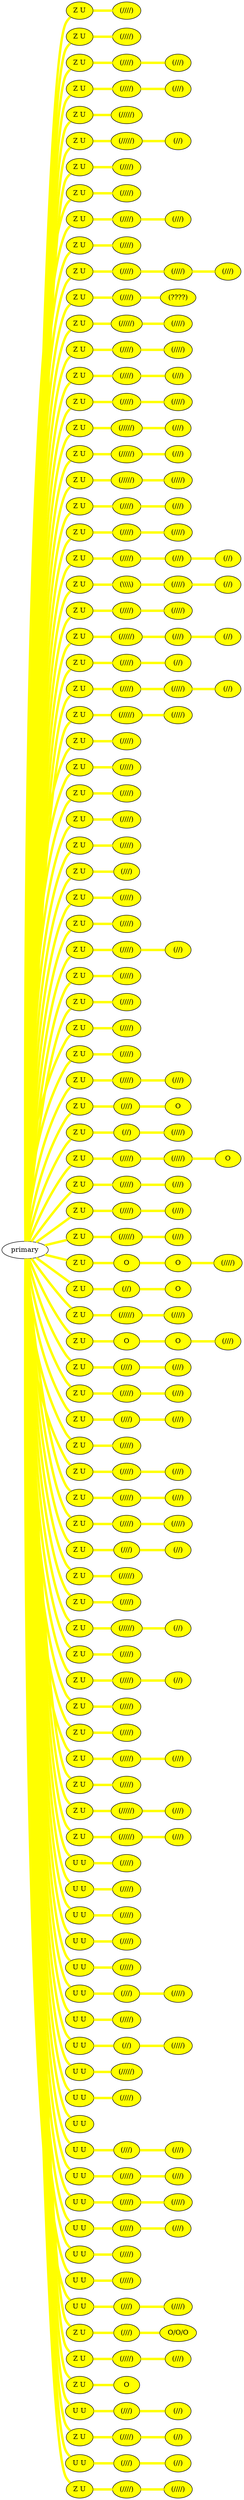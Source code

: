 graph {
 graph [rankdir=LR]
"primary" -- "1" [penwidth=5,color=yellow]
"1" [label="Z U", style=filled, fillcolor=yellow]
"1" -- "1:0" [penwidth=5,color=yellow]
"1:0" [label="(////)", style=filled, fillcolor=yellow]
"primary" -- "2" [penwidth=5,color=yellow]
"2" [label="Z U", style=filled, fillcolor=yellow]
"2" -- "2:0" [penwidth=5,color=yellow]
"2:0" [label="(////)", style=filled, fillcolor=yellow]
"primary" -- "3" [penwidth=5,color=yellow]
"3" [label="Z U", style=filled, fillcolor=yellow]
"3" -- "3:0" [penwidth=5,color=yellow]
"3:0" [label="(////)", style=filled, fillcolor=yellow]
"3:0" -- "3:1" [penwidth=5,color=yellow]
"3:1" [label="(///)", style=filled, fillcolor=yellow]
"primary" -- "4" [penwidth=5,color=yellow]
"4" [label="Z U", style=filled, fillcolor=yellow]
"4" -- "4:0" [penwidth=5,color=yellow]
"4:0" [label="(////)", style=filled, fillcolor=yellow]
"4:0" -- "4:1" [penwidth=5,color=yellow]
"4:1" [label="(///)", style=filled, fillcolor=yellow]
"primary" -- "5" [penwidth=5,color=yellow]
"5" [label="Z U", style=filled, fillcolor=yellow]
"5" -- "5:0" [penwidth=5,color=yellow]
"5:0" [label="(/////)", style=filled, fillcolor=yellow]
"primary" -- "6" [penwidth=5,color=yellow]
"6" [label="Z U", style=filled, fillcolor=yellow]
"6" -- "6:0" [penwidth=5,color=yellow]
"6:0" [label="(/////)", style=filled, fillcolor=yellow]
"6:0" -- "6:1" [penwidth=5,color=yellow]
"6:1" [label="(//)", style=filled, fillcolor=yellow]
"primary" -- "7" [penwidth=5,color=yellow]
"7" [label="Z U", style=filled, fillcolor=yellow]
"7" -- "7:0" [penwidth=5,color=yellow]
"7:0" [label="(////)", style=filled, fillcolor=yellow]
"primary" -- "8" [penwidth=5,color=yellow]
"8" [label="Z U", style=filled, fillcolor=yellow]
"8" -- "8:0" [penwidth=5,color=yellow]
"8:0" [label="(////)", style=filled, fillcolor=yellow]
"primary" -- "9" [penwidth=5,color=yellow]
"9" [label="Z U", style=filled, fillcolor=yellow]
"9" -- "9:0" [penwidth=5,color=yellow]
"9:0" [label="(////)", style=filled, fillcolor=yellow]
"9:0" -- "9:1" [penwidth=5,color=yellow]
"9:1" [label="(///)", style=filled, fillcolor=yellow]
"primary" -- "10" [penwidth=5,color=yellow]
"10" [label="Z U", style=filled, fillcolor=yellow]
"10" -- "10:0" [penwidth=5,color=yellow]
"10:0" [label="(////)", style=filled, fillcolor=yellow]
"primary" -- "11" [penwidth=5,color=yellow]
"11" [label="Z U", style=filled, fillcolor=yellow]
"11" -- "11:0" [penwidth=5,color=yellow]
"11:0" [label="(////)", style=filled, fillcolor=yellow]
"11:0" -- "11:1" [penwidth=5,color=yellow]
"11:1" [label="(////)", style=filled, fillcolor=yellow]
"11:1" -- "11:2" [penwidth=5,color=yellow]
"11:2" [label="(///)", style=filled, fillcolor=yellow]
"primary" -- "12" [penwidth=5,color=yellow]
"12" [label="Z U", style=filled, fillcolor=yellow]
"12" -- "12:0" [penwidth=5,color=yellow]
"12:0" [label="(////)", style=filled, fillcolor=yellow]
"12:0" -- "12:1" [penwidth=5,color=yellow]
"12:1" [label="(????)", style=filled, fillcolor=yellow]
"primary" -- "13" [penwidth=5,color=yellow]
"13" [label="Z U", style=filled, fillcolor=yellow]
"13" -- "13:0" [penwidth=5,color=yellow]
"13:0" [label="(/////)", style=filled, fillcolor=yellow]
"13:0" -- "13:1" [penwidth=5,color=yellow]
"13:1" [label="(////)", style=filled, fillcolor=yellow]
"primary" -- "14" [penwidth=5,color=yellow]
"14" [label="Z U", style=filled, fillcolor=yellow]
"14" -- "14:0" [penwidth=5,color=yellow]
"14:0" [label="(////)", style=filled, fillcolor=yellow]
"14:0" -- "14:1" [penwidth=5,color=yellow]
"14:1" [label="(////)", style=filled, fillcolor=yellow]
"primary" -- "15" [penwidth=5,color=yellow]
"15" [label="Z U", style=filled, fillcolor=yellow]
"15" -- "15:0" [penwidth=5,color=yellow]
"15:0" [label="(////)", style=filled, fillcolor=yellow]
"15:0" -- "15:1" [penwidth=5,color=yellow]
"15:1" [label="(///)", style=filled, fillcolor=yellow]
"primary" -- "16" [penwidth=5,color=yellow]
"16" [label="Z U", style=filled, fillcolor=yellow]
"16" -- "16:0" [penwidth=5,color=yellow]
"16:0" [label="(////)", style=filled, fillcolor=yellow]
"16:0" -- "16:1" [penwidth=5,color=yellow]
"16:1" [label="(////)", style=filled, fillcolor=yellow]
"primary" -- "17" [penwidth=5,color=yellow]
"17" [label="Z U", style=filled, fillcolor=yellow]
"17" -- "17:0" [penwidth=5,color=yellow]
"17:0" [label="(/////)", style=filled, fillcolor=yellow]
"17:0" -- "17:1" [penwidth=5,color=yellow]
"17:1" [label="(///)", style=filled, fillcolor=yellow]
"primary" -- "18" [penwidth=5,color=yellow]
"18" [label="Z U", style=filled, fillcolor=yellow]
"18" -- "18:0" [penwidth=5,color=yellow]
"18:0" [label="(/////)", style=filled, fillcolor=yellow]
"18:0" -- "18:1" [penwidth=5,color=yellow]
"18:1" [label="(///)", style=filled, fillcolor=yellow]
"primary" -- "19" [penwidth=5,color=yellow]
"19" [label="Z U", style=filled, fillcolor=yellow]
"19" -- "19:0" [penwidth=5,color=yellow]
"19:0" [label="(/////)", style=filled, fillcolor=yellow]
"19:0" -- "19:1" [penwidth=5,color=yellow]
"19:1" [label="(////)", style=filled, fillcolor=yellow]
"primary" -- "20" [penwidth=5,color=yellow]
"20" [label="Z U", style=filled, fillcolor=yellow]
"20" -- "20:0" [penwidth=5,color=yellow]
"20:0" [label="(////)", style=filled, fillcolor=yellow]
"20:0" -- "20:1" [penwidth=5,color=yellow]
"20:1" [label="(///)", style=filled, fillcolor=yellow]
"primary" -- "21" [penwidth=5,color=yellow]
"21" [label="Z U", style=filled, fillcolor=yellow]
"21" -- "21:0" [penwidth=5,color=yellow]
"21:0" [label="(////)", style=filled, fillcolor=yellow]
"21:0" -- "21:1" [penwidth=5,color=yellow]
"21:1" [label="(////)", style=filled, fillcolor=yellow]
"primary" -- "22" [penwidth=5,color=yellow]
"22" [label="Z U", style=filled, fillcolor=yellow]
"22" -- "22:0" [penwidth=5,color=yellow]
"22:0" [label="(////)", style=filled, fillcolor=yellow]
"22:0" -- "22:1" [penwidth=5,color=yellow]
"22:1" [label="(///)", style=filled, fillcolor=yellow]
"22:1" -- "22:2" [penwidth=5,color=yellow]
"22:2" [label="(//)", style=filled, fillcolor=yellow]
"primary" -- "23" [penwidth=5,color=yellow]
"23" [label="Z U", style=filled, fillcolor=yellow]
"23" -- "23:0" [penwidth=5,color=yellow]
"23:0" [label="(\\\\\\\\)", style=filled, fillcolor=yellow]
"23:0" -- "23:1" [penwidth=5,color=yellow]
"23:1" [label="(////)", style=filled, fillcolor=yellow]
"23:1" -- "23:2" [penwidth=5,color=yellow]
"23:2" [label="(//)", style=filled, fillcolor=yellow]
"primary" -- "24" [penwidth=5,color=yellow]
"24" [label="Z U", style=filled, fillcolor=yellow]
"24" -- "24:0" [penwidth=5,color=yellow]
"24:0" [label="(////)", style=filled, fillcolor=yellow]
"24:0" -- "24:1" [penwidth=5,color=yellow]
"24:1" [label="(////)", style=filled, fillcolor=yellow]
"primary" -- "25" [penwidth=5,color=yellow]
"25" [label="Z U", style=filled, fillcolor=yellow]
"25" -- "25:0" [penwidth=5,color=yellow]
"25:0" [label="(/////)", style=filled, fillcolor=yellow]
"25:0" -- "25:1" [penwidth=5,color=yellow]
"25:1" [label="(///)", style=filled, fillcolor=yellow]
"25:1" -- "25:2" [penwidth=5,color=yellow]
"25:2" [label="(//)", style=filled, fillcolor=yellow]
"primary" -- "26" [penwidth=5,color=yellow]
"26" [label="Z U", style=filled, fillcolor=yellow]
"26" -- "26:0" [penwidth=5,color=yellow]
"26:0" [label="(////)", style=filled, fillcolor=yellow]
"26:0" -- "26:1" [penwidth=5,color=yellow]
"26:1" [label="(//)", style=filled, fillcolor=yellow]
"primary" -- "27" [penwidth=5,color=yellow]
"27" [label="Z U", style=filled, fillcolor=yellow]
"27" -- "27:0" [penwidth=5,color=yellow]
"27:0" [label="(////)", style=filled, fillcolor=yellow]
"27:0" -- "27:1" [penwidth=5,color=yellow]
"27:1" [label="(////)", style=filled, fillcolor=yellow]
"27:1" -- "27:2" [penwidth=5,color=yellow]
"27:2" [label="(//)", style=filled, fillcolor=yellow]
"primary" -- "28" [penwidth=5,color=yellow]
"28" [label="Z U", style=filled, fillcolor=yellow]
"28" -- "28:0" [penwidth=5,color=yellow]
"28:0" [label="(/////)", style=filled, fillcolor=yellow]
"28:0" -- "28:1" [penwidth=5,color=yellow]
"28:1" [label="(////)", style=filled, fillcolor=yellow]
"primary" -- "29" [penwidth=5,color=yellow]
"29" [label="Z U", style=filled, fillcolor=yellow]
"29" -- "29:0" [penwidth=5,color=yellow]
"29:0" [label="(////)", style=filled, fillcolor=yellow]
"primary" -- "30" [penwidth=5,color=yellow]
"30" [label="Z U", style=filled, fillcolor=yellow]
"30" -- "30:0" [penwidth=5,color=yellow]
"30:0" [label="(////)", style=filled, fillcolor=yellow]
"primary" -- "31" [penwidth=5,color=yellow]
"31" [label="Z U", style=filled, fillcolor=yellow]
"31" -- "31:0" [penwidth=5,color=yellow]
"31:0" [label="(////)", style=filled, fillcolor=yellow]
"primary" -- "32" [penwidth=5,color=yellow]
"32" [label="Z U", style=filled, fillcolor=yellow]
"32" -- "32:0" [penwidth=5,color=yellow]
"32:0" [label="(////)", style=filled, fillcolor=yellow]
"primary" -- "33" [penwidth=5,color=yellow]
"33" [label="Z U", style=filled, fillcolor=yellow]
"33" -- "33:0" [penwidth=5,color=yellow]
"33:0" [label="(////)", style=filled, fillcolor=yellow]
"primary" -- "34" [penwidth=5,color=yellow]
"34" [label="Z U", style=filled, fillcolor=yellow]
"34" -- "34:0" [penwidth=5,color=yellow]
"34:0" [label="(///)", style=filled, fillcolor=yellow]
"primary" -- "35" [penwidth=5,color=yellow]
"35" [label="Z U", style=filled, fillcolor=yellow]
"35" -- "35:0" [penwidth=5,color=yellow]
"35:0" [label="(////)", style=filled, fillcolor=yellow]
"primary" -- "36" [penwidth=5,color=yellow]
"36" [label="Z U", style=filled, fillcolor=yellow]
"36" -- "36:0" [penwidth=5,color=yellow]
"36:0" [label="(////)", style=filled, fillcolor=yellow]
"primary" -- "37" [penwidth=5,color=yellow]
"37" [label="Z U", style=filled, fillcolor=yellow]
"37" -- "37:0" [penwidth=5,color=yellow]
"37:0" [label="(////)", style=filled, fillcolor=yellow]
"37:0" -- "37:1" [penwidth=5,color=yellow]
"37:1" [label="(//)", style=filled, fillcolor=yellow]
"primary" -- "38" [penwidth=5,color=yellow]
"38" [label="Z U", style=filled, fillcolor=yellow]
"38" -- "38:0" [penwidth=5,color=yellow]
"38:0" [label="(////)", style=filled, fillcolor=yellow]
"primary" -- "39" [penwidth=5,color=yellow]
"39" [label="Z U", style=filled, fillcolor=yellow]
"39" -- "39:0" [penwidth=5,color=yellow]
"39:0" [label="(////)", style=filled, fillcolor=yellow]
"primary" -- "40" [penwidth=5,color=yellow]
"40" [label="Z U", style=filled, fillcolor=yellow]
"40" -- "40:0" [penwidth=5,color=yellow]
"40:0" [label="(////)", style=filled, fillcolor=yellow]
"primary" -- "41" [penwidth=5,color=yellow]
"41" [label="Z U", style=filled, fillcolor=yellow]
"41" -- "41:0" [penwidth=5,color=yellow]
"41:0" [label="(////)", style=filled, fillcolor=yellow]
"primary" -- "42" [penwidth=5,color=yellow]
"42" [label="Z U", style=filled, fillcolor=yellow]
"42" -- "42:0" [penwidth=5,color=yellow]
"42:0" [label="(////)", style=filled, fillcolor=yellow]
"42:0" -- "42:1" [penwidth=5,color=yellow]
"42:1" [label="(///)", style=filled, fillcolor=yellow]
"primary" -- "43" [penwidth=5,color=yellow]
"43" [label="Z U", style=filled, fillcolor=yellow]
"43" -- "43:0" [penwidth=5,color=yellow]
"43:0" [label="(///)", style=filled, fillcolor=yellow]
"43:0" -- "43:1" [penwidth=5,color=yellow]
"43:1" [label="O", style=filled, fillcolor=yellow]
"primary" -- "44" [penwidth=5,color=yellow]
"44" [label="Z U", style=filled, fillcolor=yellow]
"44" -- "44:0" [penwidth=5,color=yellow]
"44:0" [label="(//)", style=filled, fillcolor=yellow]
"44:0" -- "44:1" [penwidth=5,color=yellow]
"44:1" [label="(////)", style=filled, fillcolor=yellow]
"primary" -- "45" [penwidth=5,color=yellow]
"45" [label="Z U", style=filled, fillcolor=yellow]
"45" -- "45:0" [penwidth=5,color=yellow]
"45:0" [label="(////)", style=filled, fillcolor=yellow]
"45:0" -- "45:1" [penwidth=5,color=yellow]
"45:1" [label="(////)", style=filled, fillcolor=yellow]
"45:1" -- "45:2" [penwidth=5,color=yellow]
"45:2" [label="O", style=filled, fillcolor=yellow]
"primary" -- "46" [penwidth=5,color=yellow]
"46" [label="Z U", style=filled, fillcolor=yellow]
"46" -- "46:0" [penwidth=5,color=yellow]
"46:0" [label="(////)", style=filled, fillcolor=yellow]
"46:0" -- "46:1" [penwidth=5,color=yellow]
"46:1" [label="(///)", style=filled, fillcolor=yellow]
"primary" -- "47" [penwidth=5,color=yellow]
"47" [label="Z U", style=filled, fillcolor=yellow]
"47" -- "47:0" [penwidth=5,color=yellow]
"47:0" [label="(////)", style=filled, fillcolor=yellow]
"47:0" -- "47:1" [penwidth=5,color=yellow]
"47:1" [label="(///)", style=filled, fillcolor=yellow]
"primary" -- "48" [penwidth=5,color=yellow]
"48" [label="Z U", style=filled, fillcolor=yellow]
"48" -- "48:0" [penwidth=5,color=yellow]
"48:0" [label="(/////)", style=filled, fillcolor=yellow]
"48:0" -- "48:1" [penwidth=5,color=yellow]
"48:1" [label="(///)", style=filled, fillcolor=yellow]
"primary" -- "49" [penwidth=5,color=yellow]
"49" [label="Z U", style=filled, fillcolor=yellow]
"49" -- "49:0" [penwidth=5,color=yellow]
"49:0" [label="O", style=filled, fillcolor=yellow]
"49:0" -- "49:1" [penwidth=5,color=yellow]
"49:1" [label="O", style=filled, fillcolor=yellow]
"49:1" -- "49:2" [penwidth=5,color=yellow]
"49:2" [label="(////)", style=filled, fillcolor=yellow]
"primary" -- "50" [penwidth=5,color=yellow]
"50" [label="Z U", style=filled, fillcolor=yellow]
"50" -- "50:0" [penwidth=5,color=yellow]
"50:0" [label="(//)", style=filled, fillcolor=yellow]
"50:0" -- "50:1" [penwidth=5,color=yellow]
"50:1" [label="O", style=filled, fillcolor=yellow]
"primary" -- "51" [penwidth=5,color=yellow]
"51" [label="Z U", style=filled, fillcolor=yellow]
"51" -- "51:0" [penwidth=5,color=yellow]
"51:0" [label="(/////)", style=filled, fillcolor=yellow]
"51:0" -- "51:1" [penwidth=5,color=yellow]
"51:1" [label="(////)", style=filled, fillcolor=yellow]
"primary" -- "52" [penwidth=5,color=yellow]
"52" [label="Z U", style=filled, fillcolor=yellow]
"52" -- "52:0" [penwidth=5,color=yellow]
"52:0" [label="O", style=filled, fillcolor=yellow]
"52:0" -- "52:1" [penwidth=5,color=yellow]
"52:1" [label="O", style=filled, fillcolor=yellow]
"52:1" -- "52:2" [penwidth=5,color=yellow]
"52:2" [label="(///)", style=filled, fillcolor=yellow]
"primary" -- "53" [penwidth=5,color=yellow]
"53" [label="Z U", style=filled, fillcolor=yellow]
"53" -- "53:0" [penwidth=5,color=yellow]
"53:0" [label="(///)", style=filled, fillcolor=yellow]
"53:0" -- "53:1" [penwidth=5,color=yellow]
"53:1" [label="(///)", style=filled, fillcolor=yellow]
"primary" -- "54" [penwidth=5,color=yellow]
"54" [label="Z U", style=filled, fillcolor=yellow]
"54" -- "54:0" [penwidth=5,color=yellow]
"54:0" [label="(////)", style=filled, fillcolor=yellow]
"54:0" -- "54:1" [penwidth=5,color=yellow]
"54:1" [label="(///)", style=filled, fillcolor=yellow]
"primary" -- "55" [penwidth=5,color=yellow]
"55" [label="Z U", style=filled, fillcolor=yellow]
"55" -- "55:0" [penwidth=5,color=yellow]
"55:0" [label="(///)", style=filled, fillcolor=yellow]
"55:0" -- "55:1" [penwidth=5,color=yellow]
"55:1" [label="(///)", style=filled, fillcolor=yellow]
"primary" -- "56" [penwidth=5,color=yellow]
"56" [label="Z U", style=filled, fillcolor=yellow]
"56" -- "56:0" [penwidth=5,color=yellow]
"56:0" [label="(////)", style=filled, fillcolor=yellow]
"primary" -- "57" [penwidth=5,color=yellow]
"57" [label="Z U", style=filled, fillcolor=yellow]
"57" -- "57:0" [penwidth=5,color=yellow]
"57:0" [label="(////)", style=filled, fillcolor=yellow]
"57:0" -- "57:1" [penwidth=5,color=yellow]
"57:1" [label="(///)", style=filled, fillcolor=yellow]
"primary" -- "58" [penwidth=5,color=yellow]
"58" [label="Z U", style=filled, fillcolor=yellow]
"58" -- "58:0" [penwidth=5,color=yellow]
"58:0" [label="(////)", style=filled, fillcolor=yellow]
"58:0" -- "58:1" [penwidth=5,color=yellow]
"58:1" [label="(///)", style=filled, fillcolor=yellow]
"primary" -- "59" [penwidth=5,color=yellow]
"59" [label="Z U", style=filled, fillcolor=yellow]
"59" -- "59:0" [penwidth=5,color=yellow]
"59:0" [label="(////)", style=filled, fillcolor=yellow]
"59:0" -- "59:1" [penwidth=5,color=yellow]
"59:1" [label="(////)", style=filled, fillcolor=yellow]
"primary" -- "60" [penwidth=5,color=yellow]
"60" [label="Z U", style=filled, fillcolor=yellow]
"60" -- "60:0" [penwidth=5,color=yellow]
"60:0" [label="(///)", style=filled, fillcolor=yellow]
"60:0" -- "60:1" [penwidth=5,color=yellow]
"60:1" [label="(//)", style=filled, fillcolor=yellow]
"primary" -- "61" [penwidth=5,color=yellow]
"61" [label="Z U", style=filled, fillcolor=yellow]
"61" -- "61:0" [penwidth=5,color=yellow]
"61:0" [label="(/////)", style=filled, fillcolor=yellow]
"primary" -- "62" [penwidth=5,color=yellow]
"62" [label="Z U", style=filled, fillcolor=yellow]
"62" -- "62:0" [penwidth=5,color=yellow]
"62:0" [label="(////)", style=filled, fillcolor=yellow]
"primary" -- "63" [penwidth=5,color=yellow]
"63" [label="Z U", style=filled, fillcolor=yellow]
"63" -- "63:0" [penwidth=5,color=yellow]
"63:0" [label="(/////)", style=filled, fillcolor=yellow]
"63:0" -- "63:1" [penwidth=5,color=yellow]
"63:1" [label="(//)", style=filled, fillcolor=yellow]
"primary" -- "64" [penwidth=5,color=yellow]
"64" [label="Z U", style=filled, fillcolor=yellow]
"64" -- "64:0" [penwidth=5,color=yellow]
"64:0" [label="(////)", style=filled, fillcolor=yellow]
"primary" -- "65" [penwidth=5,color=yellow]
"65" [label="Z U", style=filled, fillcolor=yellow]
"65" -- "65:0" [penwidth=5,color=yellow]
"65:0" [label="(////)", style=filled, fillcolor=yellow]
"65:0" -- "65:1" [penwidth=5,color=yellow]
"65:1" [label="(//)", style=filled, fillcolor=yellow]
"primary" -- "66" [penwidth=5,color=yellow]
"66" [label="Z U", style=filled, fillcolor=yellow]
"66" -- "66:0" [penwidth=5,color=yellow]
"66:0" [label="(////)", style=filled, fillcolor=yellow]
"primary" -- "67" [penwidth=5,color=yellow]
"67" [label="Z U", style=filled, fillcolor=yellow]
"67" -- "67:0" [penwidth=5,color=yellow]
"67:0" [label="(////)", style=filled, fillcolor=yellow]
"primary" -- "68" [penwidth=5,color=yellow]
"68" [label="Z U", style=filled, fillcolor=yellow]
"68" -- "68:0" [penwidth=5,color=yellow]
"68:0" [label="(////)", style=filled, fillcolor=yellow]
"68:0" -- "68:1" [penwidth=5,color=yellow]
"68:1" [label="(///)", style=filled, fillcolor=yellow]
"primary" -- "69" [penwidth=5,color=yellow]
"69" [label="Z U", style=filled, fillcolor=yellow]
"69" -- "69:0" [penwidth=5,color=yellow]
"69:0" [label="(////)", style=filled, fillcolor=yellow]
"primary" -- "70" [penwidth=5,color=yellow]
"70" [label="Z U", style=filled, fillcolor=yellow]
"70" -- "70:0" [penwidth=5,color=yellow]
"70:0" [label="(/////)", style=filled, fillcolor=yellow]
"70:0" -- "70:1" [penwidth=5,color=yellow]
"70:1" [label="(///)", style=filled, fillcolor=yellow]
"primary" -- "71" [penwidth=5,color=yellow]
"71" [label="Z U", style=filled, fillcolor=yellow]
"71" -- "71:0" [penwidth=5,color=yellow]
"71:0" [label="(/////)", style=filled, fillcolor=yellow]
"71:0" -- "71:1" [penwidth=5,color=yellow]
"71:1" [label="(///)", style=filled, fillcolor=yellow]
"primary" -- "72" [penwidth=5,color=yellow]
"72" [label="U U", style=filled, fillcolor=yellow]
"72" -- "72:0" [penwidth=5,color=yellow]
"72:0" [label="(////)", style=filled, fillcolor=yellow]
"primary" -- "73" [penwidth=5,color=yellow]
"73" [label="U U", style=filled, fillcolor=yellow]
"73" -- "73:0" [penwidth=5,color=yellow]
"73:0" [label="(////)", style=filled, fillcolor=yellow]
"primary" -- "74" [penwidth=5,color=yellow]
"74" [label="U U", style=filled, fillcolor=yellow]
"74" -- "74:0" [penwidth=5,color=yellow]
"74:0" [label="(////)", style=filled, fillcolor=yellow]
"primary" -- "75" [penwidth=5,color=yellow]
"75" [label="U U", style=filled, fillcolor=yellow]
"75" -- "75:0" [penwidth=5,color=yellow]
"75:0" [label="(////)", style=filled, fillcolor=yellow]
"primary" -- "76" [penwidth=5,color=yellow]
"76" [label="U U", style=filled, fillcolor=yellow]
"76" -- "76:0" [penwidth=5,color=yellow]
"76:0" [label="(////)", style=filled, fillcolor=yellow]
"primary" -- "77" [penwidth=5,color=yellow]
"77" [label="U U", style=filled, fillcolor=yellow]
"77" -- "77:0" [penwidth=5,color=yellow]
"77:0" [label="(///)", style=filled, fillcolor=yellow]
"77:0" -- "77:1" [penwidth=5,color=yellow]
"77:1" [label="(////)", style=filled, fillcolor=yellow]
"primary" -- "78" [penwidth=5,color=yellow]
"78" [label="U U", style=filled, fillcolor=yellow]
"78" -- "78:0" [penwidth=5,color=yellow]
"78:0" [label="(////)", style=filled, fillcolor=yellow]
"primary" -- "79" [penwidth=5,color=yellow]
"79" [label="U U", style=filled, fillcolor=yellow]
"79" -- "79:0" [penwidth=5,color=yellow]
"79:0" [label="(//)", style=filled, fillcolor=yellow]
"79:0" -- "79:1" [penwidth=5,color=yellow]
"79:1" [label="(////)", style=filled, fillcolor=yellow]
"primary" -- "80" [penwidth=5,color=yellow]
"80" [label="U U", style=filled, fillcolor=yellow]
"80" -- "80:0" [penwidth=5,color=yellow]
"80:0" [label="(/////)", style=filled, fillcolor=yellow]
"primary" -- "81" [penwidth=5,color=yellow]
"81" [label="U U", style=filled, fillcolor=yellow]
"81" -- "81:0" [penwidth=5,color=yellow]
"81:0" [label="(////)", style=filled, fillcolor=yellow]
"primary" -- "82" [penwidth=5,color=yellow]
"82" [label="U U", style=filled, fillcolor=yellow]
"primary" -- "83" [penwidth=5,color=yellow]
"83" [label="U U", style=filled, fillcolor=yellow]
"83" -- "83:0" [penwidth=5,color=yellow]
"83:0" [label="(///)", style=filled, fillcolor=yellow]
"83:0" -- "83:1" [penwidth=5,color=yellow]
"83:1" [label="(///)", style=filled, fillcolor=yellow]
"primary" -- "84" [penwidth=5,color=yellow]
"84" [label="U U", style=filled, fillcolor=yellow]
"84" -- "84:0" [penwidth=5,color=yellow]
"84:0" [label="(////)", style=filled, fillcolor=yellow]
"84:0" -- "84:1" [penwidth=5,color=yellow]
"84:1" [label="(///)", style=filled, fillcolor=yellow]
"primary" -- "85" [penwidth=5,color=yellow]
"85" [label="U U", style=filled, fillcolor=yellow]
"85" -- "85:0" [penwidth=5,color=yellow]
"85:0" [label="(////)", style=filled, fillcolor=yellow]
"85:0" -- "85:1" [penwidth=5,color=yellow]
"85:1" [label="(////)", style=filled, fillcolor=yellow]
"primary" -- "86" [penwidth=5,color=yellow]
"86" [label="U U", style=filled, fillcolor=yellow]
"86" -- "86:0" [penwidth=5,color=yellow]
"86:0" [label="(////)", style=filled, fillcolor=yellow]
"86:0" -- "86:1" [penwidth=5,color=yellow]
"86:1" [label="(///)", style=filled, fillcolor=yellow]
"primary" -- "87" [penwidth=5,color=yellow]
"87" [label="U U", style=filled, fillcolor=yellow]
"87" -- "87:0" [penwidth=5,color=yellow]
"87:0" [label="(////)", style=filled, fillcolor=yellow]
"primary" -- "88" [penwidth=5,color=yellow]
"88" [label="U U", style=filled, fillcolor=yellow]
"88" -- "88:0" [penwidth=5,color=yellow]
"88:0" [label="(////)", style=filled, fillcolor=yellow]
"primary" -- "89" [penwidth=5,color=yellow]
"89" [label="U U", style=filled, fillcolor=yellow]
"89" -- "89:0" [penwidth=5,color=yellow]
"89:0" [label="(///)", style=filled, fillcolor=yellow]
"89:0" -- "89:1" [penwidth=5,color=yellow]
"89:1" [label="(////)", style=filled, fillcolor=yellow]
"primary" -- "90" [penwidth=5,color=yellow]
"90" [label="Z U", style=filled, fillcolor=yellow]
"90" -- "90:0" [penwidth=5,color=yellow]
"90:0" [label="(///)", style=filled, fillcolor=yellow]
"90:0" -- "90:1" [penwidth=5,color=yellow]
"90:1" [label="O/O/O", style=filled, fillcolor=yellow]
"primary" -- "91" [penwidth=5,color=yellow]
"91" [label="Z U", style=filled, fillcolor=yellow]
"91" -- "91:0" [penwidth=5,color=yellow]
"91:0" [label="(////)", style=filled, fillcolor=yellow]
"91:0" -- "91:1" [penwidth=5,color=yellow]
"91:1" [label="(///)", style=filled, fillcolor=yellow]
"primary" -- "92" [penwidth=5,color=yellow]
"92" [label="Z U", style=filled, fillcolor=yellow]
"92" -- "92:0" [penwidth=5,color=yellow]
"92:0" [label="O", style=filled, fillcolor=yellow]
"primary" -- "93" [penwidth=5,color=yellow]
"93" [label="U U", style=filled, fillcolor=yellow]
"93" -- "93:0" [penwidth=5,color=yellow]
"93:0" [label="(///)", style=filled, fillcolor=yellow]
"93:0" -- "93:1" [penwidth=5,color=yellow]
"93:1" [label="(//)", style=filled, fillcolor=yellow]
"primary" -- "94" [penwidth=5,color=yellow]
"94" [label="Z U", style=filled, fillcolor=yellow]
"94" -- "94:0" [penwidth=5,color=yellow]
"94:0" [label="(////)", style=filled, fillcolor=yellow]
"94:0" -- "94:1" [penwidth=5,color=yellow]
"94:1" [label="(//)", style=filled, fillcolor=yellow]
"primary" -- "95" [penwidth=5,color=yellow]
"95" [label="U U", style=filled, fillcolor=yellow]
"95" -- "95:0" [penwidth=5,color=yellow]
"95:0" [label="(///)", style=filled, fillcolor=yellow]
"95:0" -- "95:1" [penwidth=5,color=yellow]
"95:1" [label="(//)", style=filled, fillcolor=yellow]
"primary" -- "96" [penwidth=5,color=yellow]
"96" [label="Z U", style=filled, fillcolor=yellow]
"96" -- "96:0" [penwidth=5,color=yellow]
"96:0" [label="(////)", style=filled, fillcolor=yellow]
"96:0" -- "96:1" [penwidth=5,color=yellow]
"96:1" [label="(////)", style=filled, fillcolor=yellow]
}
